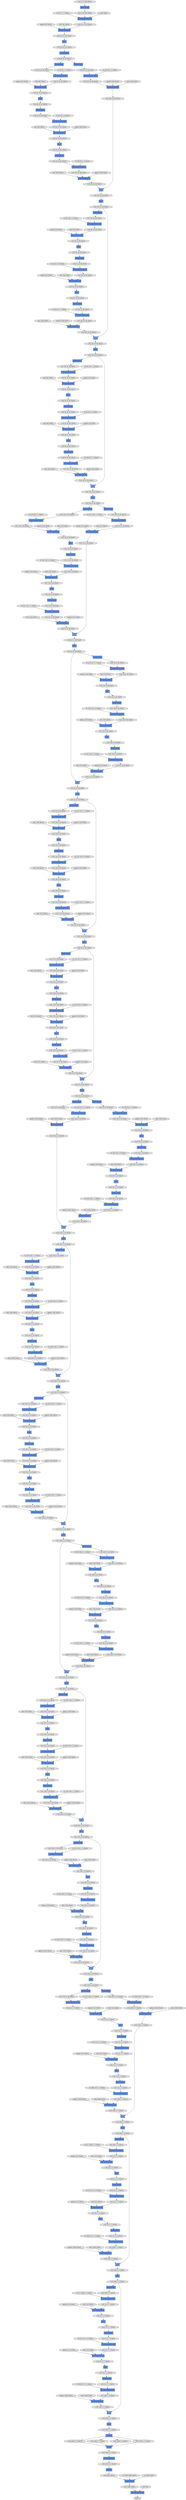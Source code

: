 digraph graphname{rankdir=TB;47225055379600 [label="beta: (256), float32",shape="octagon",fillcolor="#E0E0E0",style="filled"];47226689913040 [label="Convolution2DFunction",shape="record",fillcolor="#6495ED",style="filled"];47226689978576 [label="(128, 64, 16, 56), float32",shape="octagon",fillcolor="#E0E0E0",style="filled"];47226689913168 [label="(128, 256, 16, 56), float32",shape="octagon",fillcolor="#E0E0E0",style="filled"];47226697482640 [label="(128, 256, 4, 14), float32",shape="octagon",fillcolor="#E0E0E0",style="filled"];47226689913232 [label="(128, 256, 16, 56), float32",shape="octagon",fillcolor="#E0E0E0",style="filled"];47226689978768 [label="(128, 64, 16, 56), float32",shape="octagon",fillcolor="#E0E0E0",style="filled"];47226690634256 [label="HaloExchange",shape="record",fillcolor="#6495ED",style="filled"];47225055379984 [label="W: (256, 256, 3, 3), float32",shape="octagon",fillcolor="#E0E0E0",style="filled"];47226690634320 [label="(128, 256, 16, 56), float32",shape="octagon",fillcolor="#E0E0E0",style="filled"];47226697548496 [label="(128, 256, 4, 14), float32",shape="octagon",fillcolor="#E0E0E0",style="filled"];47226689979088 [label="BatchNormalization",shape="record",fillcolor="#6495ED",style="filled"];47226697483024 [label="HaloExchange",shape="record",fillcolor="#6495ED",style="filled"];47226689913616 [label="HaloExchange",shape="record",fillcolor="#6495ED",style="filled"];47226689979152 [label="BatchNormalization",shape="record",fillcolor="#6495ED",style="filled"];47226697548624 [label="BatchNormalization",shape="record",fillcolor="#6495ED",style="filled"];47226689979280 [label="HaloExchange",shape="record",fillcolor="#6495ED",style="filled"];47225055380432 [label="gamma: (256), float32",shape="octagon",fillcolor="#E0E0E0",style="filled"];47226697548752 [label="(128, 256, 4, 14), float32",shape="octagon",fillcolor="#E0E0E0",style="filled"];47226697483280 [label="BatchNormalization",shape="record",fillcolor="#6495ED",style="filled"];47226697483344 [label="(128, 256, 4, 14), float32",shape="octagon",fillcolor="#E0E0E0",style="filled"];47226690634832 [label="(128, 128, 8, 28), float32",shape="octagon",fillcolor="#E0E0E0",style="filled"];47226689979472 [label="(128, 64, 16, 56), float32",shape="octagon",fillcolor="#E0E0E0",style="filled"];47226689914000 [label="(128, 64, 16, 56), float32",shape="octagon",fillcolor="#E0E0E0",style="filled"];47226689979536 [label="Convolution2DFunction",shape="record",fillcolor="#6495ED",style="filled"];47226697549008 [label="(128, 256, 4, 14), float32",shape="octagon",fillcolor="#E0E0E0",style="filled"];47226697483472 [label="Convolution2DFunction",shape="record",fillcolor="#6495ED",style="filled"];47225055380752 [label="beta: (256), float32",shape="octagon",fillcolor="#E0E0E0",style="filled"];47226689979664 [label="ReLU",shape="record",fillcolor="#6495ED",style="filled"];47226697483600 [label="(128, 256, 4, 14), float32",shape="octagon",fillcolor="#E0E0E0",style="filled"];47226689979728 [label="(128, 64, 16, 56), float32",shape="octagon",fillcolor="#E0E0E0",style="filled"];47226697549200 [label="ReLU",shape="record",fillcolor="#6495ED",style="filled"];47226697549264 [label="HaloExchange",shape="record",fillcolor="#6495ED",style="filled"];47226697483728 [label="HaloExchange",shape="record",fillcolor="#6495ED",style="filled"];47225055018896 [label="gamma: (1024), float32",shape="octagon",fillcolor="#E0E0E0",style="filled"];47226690635216 [label="_ + _",shape="record",fillcolor="#6495ED",style="filled"];47226689979920 [label="HaloExchange",shape="record",fillcolor="#6495ED",style="filled"];47226697549392 [label="(128, 1024, 4, 14), float32",shape="octagon",fillcolor="#E0E0E0",style="filled"];47226697483856 [label="(128, 256, 4, 14), float32",shape="octagon",fillcolor="#E0E0E0",style="filled"];47226689914448 [label="(128, 64, 16, 56), float32",shape="octagon",fillcolor="#E0E0E0",style="filled"];47226689979984 [label="(128, 64, 16, 56), float32",shape="octagon",fillcolor="#E0E0E0",style="filled"];47225055381136 [label="W: (1024, 256, 1, 1), float32",shape="octagon",fillcolor="#E0E0E0",style="filled"];47226689914512 [label="(128, 64, 16, 56), float32",shape="octagon",fillcolor="#E0E0E0",style="filled"];47226689980048 [label="(128, 64, 16, 56), float32",shape="octagon",fillcolor="#E0E0E0",style="filled"];47225064162960 [label="ReLU",shape="record",fillcolor="#6495ED",style="filled"];47226697549520 [label="(128, 1024, 4, 14), float32",shape="octagon",fillcolor="#E0E0E0",style="filled"];47226690635472 [label="BatchNormalization",shape="record",fillcolor="#6495ED",style="filled"];47226697549584 [label="BatchNormalization",shape="record",fillcolor="#6495ED",style="filled"];47226690635536 [label="(128, 128, 8, 28), float32",shape="octagon",fillcolor="#E0E0E0",style="filled"];47226689914704 [label="BatchNormalization",shape="record",fillcolor="#6495ED",style="filled"];47226689980240 [label="(128, 64, 16, 56), float32",shape="octagon",fillcolor="#E0E0E0",style="filled"];47226690635664 [label="Convolution2DFunction",shape="record",fillcolor="#6495ED",style="filled"];47226689980304 [label="Convolution2DFunction",shape="record",fillcolor="#6495ED",style="filled"];47226697549776 [label="HaloExchange",shape="record",fillcolor="#6495ED",style="filled"];47226697484240 [label="(128, 256, 4, 14), float32",shape="octagon",fillcolor="#E0E0E0",style="filled"];47226690635792 [label="(128, 128, 8, 28), float32",shape="octagon",fillcolor="#E0E0E0",style="filled"];47226689914896 [label="Convolution2DFunction",shape="record",fillcolor="#6495ED",style="filled"];47225055381584 [label="gamma: (1024), float32",shape="octagon",fillcolor="#E0E0E0",style="filled"];47226689980496 [label="(128, 64, 16, 56), float32",shape="octagon",fillcolor="#E0E0E0",style="filled"];47226690635920 [label="HaloExchange",shape="record",fillcolor="#6495ED",style="filled"];47226689915024 [label="(128, 64, 16, 56), float32",shape="octagon",fillcolor="#E0E0E0",style="filled"];47226697550032 [label="Convolution2DFunction",shape="record",fillcolor="#6495ED",style="filled"];47226689980624 [label="HaloExchange",shape="record",fillcolor="#6495ED",style="filled"];47226689915088 [label="ReLU",shape="record",fillcolor="#6495ED",style="filled"];47226697550096 [label="(128, 1024, 4, 14), float32",shape="octagon",fillcolor="#E0E0E0",style="filled"];47226690636048 [label="(128, 128, 8, 28), float32",shape="octagon",fillcolor="#E0E0E0",style="filled"];47226689915152 [label="BatchNormalization",shape="record",fillcolor="#6495ED",style="filled"];47226689980688 [label="Convolution2DFunction",shape="record",fillcolor="#6495ED",style="filled"];47226697484624 [label="Convolution2DFunction",shape="record",fillcolor="#6495ED",style="filled"];47225055381904 [label="beta: (1024), float32",shape="octagon",fillcolor="#E0E0E0",style="filled"];47226689980816 [label="HaloExchange",shape="record",fillcolor="#6495ED",style="filled"];47226697484880 [label="BatchNormalization",shape="record",fillcolor="#6495ED",style="filled"];47226690636368 [label="ReLU",shape="record",fillcolor="#6495ED",style="filled"];47226690374224 [label="ReLU",shape="record",fillcolor="#6495ED",style="filled"];47226689981008 [label="(128, 64, 16, 56), float32",shape="octagon",fillcolor="#E0E0E0",style="filled"];47226697484944 [label="(128, 256, 4, 14), float32",shape="octagon",fillcolor="#E0E0E0",style="filled"];47226690636432 [label="(128, 128, 8, 28), float32",shape="octagon",fillcolor="#E0E0E0",style="filled"];47226689915536 [label="(128, 256, 16, 56), float32",shape="octagon",fillcolor="#E0E0E0",style="filled"];47226697550608 [label="HaloExchange",shape="record",fillcolor="#6495ED",style="filled"];47226697485072 [label="ReLU",shape="record",fillcolor="#6495ED",style="filled"];47226697550672 [label="(128, 1024, 4, 14), float32",shape="octagon",fillcolor="#E0E0E0",style="filled"];47226697485200 [label="(128, 256, 4, 14), float32",shape="octagon",fillcolor="#E0E0E0",style="filled"];47226689915856 [label="(128, 256, 16, 56), float32",shape="octagon",fillcolor="#E0E0E0",style="filled"];47225055382544 [label="W: (512, 1024, 1, 1), float32",shape="octagon",fillcolor="#E0E0E0",style="filled"];47226697550864 [label="(128, 1024, 4, 14), float32",shape="octagon",fillcolor="#E0E0E0",style="filled"];47226697485328 [label="_ + _",shape="record",fillcolor="#6495ED",style="filled"];47226690636816 [label="Convolution2DFunction",shape="record",fillcolor="#6495ED",style="filled"];47226697485456 [label="(128, 256, 4, 14), float32",shape="octagon",fillcolor="#E0E0E0",style="filled"];47226689916048 [label="HaloExchange",shape="record",fillcolor="#6495ED",style="filled"];47226690637072 [label="BatchNormalization",shape="record",fillcolor="#6495ED",style="filled"];47226689916176 [label="(128, 256, 16, 56), float32",shape="octagon",fillcolor="#E0E0E0",style="filled"];47226697551184 [label="ReLU",shape="record",fillcolor="#6495ED",style="filled"];47226697485648 [label="BatchNormalization",shape="record",fillcolor="#6495ED",style="filled"];47226690637136 [label="(128, 128, 8, 28), float32",shape="octagon",fillcolor="#E0E0E0",style="filled"];47226689916240 [label="ReLU",shape="record",fillcolor="#6495ED",style="filled"];47226697551248 [label="(128, 256, 4, 14), float32",shape="octagon",fillcolor="#E0E0E0",style="filled"];47226689916304 [label="Convolution2DFunction",shape="record",fillcolor="#6495ED",style="filled"];47225055382992 [label="gamma: (512), float32",shape="octagon",fillcolor="#E0E0E0",style="filled"];47226690637264 [label="Convolution2DFunction",shape="record",fillcolor="#6495ED",style="filled"];47226697485840 [label="(128, 1024, 4, 14), float32",shape="octagon",fillcolor="#E0E0E0",style="filled"];47226690637392 [label="(128, 128, 8, 28), float32",shape="octagon",fillcolor="#E0E0E0",style="filled"];47226697485968 [label="(128, 1024, 4, 14), float32",shape="octagon",fillcolor="#E0E0E0",style="filled"];47226697486032 [label="ReLU",shape="record",fillcolor="#6495ED",style="filled"];47226690637520 [label="HaloExchange",shape="record",fillcolor="#6495ED",style="filled"];47225055383312 [label="beta: (512), float32",shape="octagon",fillcolor="#E0E0E0",style="filled"];47226697551632 [label="Convolution2DFunction",shape="record",fillcolor="#6495ED",style="filled"];47226690637648 [label="(128, 128, 8, 28), float32",shape="octagon",fillcolor="#E0E0E0",style="filled"];47226697486224 [label="Convolution2DFunction",shape="record",fillcolor="#6495ED",style="filled"];47226689916880 [label="(128, 64, 16, 56), float32",shape="octagon",fillcolor="#E0E0E0",style="filled"];47226689949840 [label="(128, 64, 16, 56), float32",shape="octagon",fillcolor="#E0E0E0",style="filled"];47226690670800 [label="(128, 128, 8, 28), float32",shape="octagon",fillcolor="#E0E0E0",style="filled"];47225054925008 [label="beta: (256), float32",shape="octagon",fillcolor="#E0E0E0",style="filled"];47226689949904 [label="BatchNormalization",shape="record",fillcolor="#6495ED",style="filled"];47226697715984 [label="(128, 1000), float32",shape="octagon",fillcolor="#E0E0E0",style="filled"];47226690670928 [label="BatchNormalization",shape="record",fillcolor="#6495ED",style="filled"];47226689950032 [label="BatchNormalization",shape="record",fillcolor="#6495ED",style="filled"];47226697683344 [label="(128, 2048, 2, 7), float32",shape="octagon",fillcolor="#E0E0E0",style="filled"];47226689950096 [label="BatchNormalization",shape="record",fillcolor="#6495ED",style="filled"];47226697716176 [label="float32",shape="octagon",fillcolor="#E0E0E0",style="filled"];47226697683408 [label="(128, 2048, 2, 7), float32",shape="octagon",fillcolor="#E0E0E0",style="filled"];47225055056336 [label="W: (256, 1024, 1, 1), float32",shape="octagon",fillcolor="#E0E0E0",style="filled"];47226690671056 [label="(128, 128, 8, 28), float32",shape="octagon",fillcolor="#E0E0E0",style="filled"];47226689950288 [label="Convolution2DFunction",shape="record",fillcolor="#6495ED",style="filled"];47225054925584 [label="W: (64, 256, 1, 1), float32",shape="octagon",fillcolor="#E0E0E0",style="filled"];47226690671440 [label="(128, 128, 8, 28), float32",shape="octagon",fillcolor="#E0E0E0",style="filled"];47225055056784 [label="gamma: (256), float32",shape="octagon",fillcolor="#E0E0E0",style="filled"];47226689950672 [label="(128, 64, 16, 56), float32",shape="octagon",fillcolor="#E0E0E0",style="filled"];47226697683984 [label="(128, 2048, 2, 7), float32",shape="octagon",fillcolor="#E0E0E0",style="filled"];47226697684112 [label="(128, 2048, 2, 7), float32",shape="octagon",fillcolor="#E0E0E0",style="filled"];47226689950864 [label="(128, 256, 16, 56), float32",shape="octagon",fillcolor="#E0E0E0",style="filled"];47225055057104 [label="beta: (256), float32",shape="octagon",fillcolor="#E0E0E0",style="filled"];47225054926032 [label="gamma: (64), float32",shape="octagon",fillcolor="#E0E0E0",style="filled"];47226689950992 [label="ReLU",shape="record",fillcolor="#6495ED",style="filled"];47226639816016 [label="MaxPoolingND",shape="record",fillcolor="#6495ED",style="filled"];47226690672080 [label="Convolution2DFunction",shape="record",fillcolor="#6495ED",style="filled"];47226689951184 [label="_ + _",shape="record",fillcolor="#6495ED",style="filled"];47226690672144 [label="(128, 128, 8, 28), float32",shape="octagon",fillcolor="#E0E0E0",style="filled"];47225054926352 [label="beta: (64), float32",shape="octagon",fillcolor="#E0E0E0",style="filled"];47226689951248 [label="(128, 64, 16, 56), float32",shape="octagon",fillcolor="#E0E0E0",style="filled"];47225055057488 [label="W: (256, 256, 3, 3), float32",shape="octagon",fillcolor="#E0E0E0",style="filled"];47226689951312 [label="(128, 256, 16, 56), float32",shape="octagon",fillcolor="#E0E0E0",style="filled"];47226690672272 [label="ReLU",shape="record",fillcolor="#6495ED",style="filled"];47226689951376 [label="Convolution2DFunction",shape="record",fillcolor="#6495ED",style="filled"];47226689951440 [label="HaloExchange",shape="record",fillcolor="#6495ED",style="filled"];47226690672400 [label="(128, 128, 8, 28), float32",shape="octagon",fillcolor="#E0E0E0",style="filled"];47226689951568 [label="Reshape",shape="record",fillcolor="#6495ED",style="filled"];47226697684816 [label="(128, 2048, 2, 7), float32",shape="octagon",fillcolor="#E0E0E0",style="filled"];47226690672528 [label="_ + _",shape="record",fillcolor="#6495ED",style="filled"];47225054926736 [label="W: (64, 64, 3, 3), float32",shape="octagon",fillcolor="#E0E0E0",style="filled"];47225055057936 [label="gamma: (256), float32",shape="octagon",fillcolor="#E0E0E0",style="filled"];47226690672656 [label="(128, 128, 8, 28), float32",shape="octagon",fillcolor="#E0E0E0",style="filled"];47226689951760 [label="HaloExchange",shape="record",fillcolor="#6495ED",style="filled"];47226689951824 [label="(128, 256, 16, 56), float32",shape="octagon",fillcolor="#E0E0E0",style="filled"];47226697685136 [label="(128, 2048, 2, 7), float32",shape="octagon",fillcolor="#E0E0E0",style="filled"];47226689951888 [label="(128, 64, 16, 56), float32",shape="octagon",fillcolor="#E0E0E0",style="filled"];47226689951952 [label="SoftmaxCrossEntropy",shape="record",fillcolor="#6495ED",style="filled"];47226697685200 [label="(128), int32",shape="octagon",fillcolor="#E0E0E0",style="filled"];47226690672848 [label="ReLU",shape="record",fillcolor="#6495ED",style="filled"];47226690672912 [label="HaloExchange",shape="record",fillcolor="#6495ED",style="filled"];47225055058256 [label="beta: (256), float32",shape="octagon",fillcolor="#E0E0E0",style="filled"];47225054927184 [label="gamma: (64), float32",shape="octagon",fillcolor="#E0E0E0",style="filled"];47226697685392 [label="(128, 2048, 8, 7), float32",shape="octagon",fillcolor="#E0E0E0",style="filled"];47226690673040 [label="(128, 512, 8, 28), float32",shape="octagon",fillcolor="#E0E0E0",style="filled"];47226689952208 [label="(128, 64, 16, 56), float32",shape="octagon",fillcolor="#E0E0E0",style="filled"];47226690673168 [label="(128, 512, 8, 28), float32",shape="octagon",fillcolor="#E0E0E0",style="filled"];47226690673232 [label="BatchNormalization",shape="record",fillcolor="#6495ED",style="filled"];47226689952336 [label="(128, 256, 16, 56), float32",shape="octagon",fillcolor="#E0E0E0",style="filled"];47225054927504 [label="beta: (64), float32",shape="octagon",fillcolor="#E0E0E0",style="filled"];47226689952400 [label="(128, 256, 16, 56), float32",shape="octagon",fillcolor="#E0E0E0",style="filled"];47225055058640 [label="W: (1024, 256, 1, 1), float32",shape="octagon",fillcolor="#E0E0E0",style="filled"];47226689952464 [label="(128, 64, 16, 56), float32",shape="octagon",fillcolor="#E0E0E0",style="filled"];47226697685776 [label="LinearFunction",shape="record",fillcolor="#6495ED",style="filled"];47226690673424 [label="ReLU",shape="record",fillcolor="#6495ED",style="filled"];47226689952592 [label="ReLU",shape="record",fillcolor="#6495ED",style="filled"];47226697685904 [label="(128, 2048, 2, 1), float32",shape="octagon",fillcolor="#E0E0E0",style="filled"];47226690673680 [label="Convolution2DFunction",shape="record",fillcolor="#6495ED",style="filled"];47225054927888 [label="W: (256, 64, 1, 1), float32",shape="octagon",fillcolor="#E0E0E0",style="filled"];47226689952784 [label="HaloExchange",shape="record",fillcolor="#6495ED",style="filled"];47226690673744 [label="(128, 512, 8, 28), float32",shape="octagon",fillcolor="#E0E0E0",style="filled"];47226641554512 [label="(128, 64, 32, 113), float32",shape="octagon",fillcolor="#E0E0E0",style="filled"];47225055059088 [label="gamma: (1024), float32",shape="octagon",fillcolor="#E0E0E0",style="filled"];47226641554640 [label="ReLU",shape="record",fillcolor="#6495ED",style="filled"];47224800419152 [label="gamma: (64), float32",shape="octagon",fillcolor="#E0E0E0",style="filled"];47226689953168 [label="Convolution2DFunction",shape="record",fillcolor="#6495ED",style="filled"];47225055059408 [label="beta: (1024), float32",shape="octagon",fillcolor="#E0E0E0",style="filled"];47225054928336 [label="gamma: (256), float32",shape="octagon",fillcolor="#E0E0E0",style="filled"];47226689953296 [label="(128, 64, 16, 56), float32",shape="octagon",fillcolor="#E0E0E0",style="filled"];47226641554960 [label="(128, 64, 32, 113), float32",shape="octagon",fillcolor="#E0E0E0",style="filled"];47226690674256 [label="HaloExchange",shape="record",fillcolor="#6495ED",style="filled"];47226689953360 [label="ReLU",shape="record",fillcolor="#6495ED",style="filled"];47226690674320 [label="(128, 512, 8, 28), float32",shape="octagon",fillcolor="#E0E0E0",style="filled"];47224800419472 [label="beta: (64), float32",shape="octagon",fillcolor="#E0E0E0",style="filled"];47226697686736 [label="(128, 4096), float32",shape="octagon",fillcolor="#E0E0E0",style="filled"];47226641555152 [label="BatchNormalization",shape="record",fillcolor="#6495ED",style="filled"];47226689953488 [label="(128, 256, 16, 56), float32",shape="octagon",fillcolor="#E0E0E0",style="filled"];47225054928656 [label="beta: (256), float32",shape="octagon",fillcolor="#E0E0E0",style="filled"];47226689953552 [label="(128, 256, 16, 56), float32",shape="octagon",fillcolor="#E0E0E0",style="filled"];47226641555216 [label="Convolution2DFunction",shape="record",fillcolor="#6495ED",style="filled"];47226690674512 [label="(128, 512, 8, 28), float32",shape="octagon",fillcolor="#E0E0E0",style="filled"];47226641555344 [label="HaloExchange",shape="record",fillcolor="#6495ED",style="filled"];47226690674640 [label="Convolution2DFunction",shape="record",fillcolor="#6495ED",style="filled"];47226689953744 [label="BatchNormalization",shape="record",fillcolor="#6495ED",style="filled"];47226641555408 [label="HaloExchange",shape="record",fillcolor="#6495ED",style="filled"];47226697621584 [label="BatchNormalization",shape="record",fillcolor="#6495ED",style="filled"];47226697424976 [label="BatchNormalization",shape="record",fillcolor="#6495ED",style="filled"];47226697425040 [label="(128, 512, 8, 28), float32",shape="octagon",fillcolor="#E0E0E0",style="filled"];47226697621712 [label="(128, 512, 2, 7), float32",shape="octagon",fillcolor="#E0E0E0",style="filled"];47226697523408 [label="(128, 256, 4, 14), float32",shape="octagon",fillcolor="#E0E0E0",style="filled"];47226690412880 [label="BatchNormalization",shape="record",fillcolor="#6495ED",style="filled"];47226697523664 [label="HaloExchange",shape="record",fillcolor="#6495ED",style="filled"];47226697622096 [label="(128, 2048, 2, 7), float32",shape="octagon",fillcolor="#E0E0E0",style="filled"];47226697523792 [label="(128, 1024, 4, 14), float32",shape="octagon",fillcolor="#E0E0E0",style="filled"];47226697425552 [label="Convolution2DFunction",shape="record",fillcolor="#6495ED",style="filled"];47226697622224 [label="(128, 1024, 4, 14), float32",shape="octagon",fillcolor="#E0E0E0",style="filled"];47226697523920 [label="(128, 1024, 4, 14), float32",shape="octagon",fillcolor="#E0E0E0",style="filled"];47226697425616 [label="(128, 512, 8, 28), float32",shape="octagon",fillcolor="#E0E0E0",style="filled"];47226697622288 [label="HaloExchange",shape="record",fillcolor="#6495ED",style="filled"];47226697523984 [label="Convolution2DFunction",shape="record",fillcolor="#6495ED",style="filled"];47226697425808 [label="(128, 512, 8, 28), float32",shape="octagon",fillcolor="#E0E0E0",style="filled"];47226697622480 [label="BatchNormalization",shape="record",fillcolor="#6495ED",style="filled"];47226697524176 [label="BatchNormalization",shape="record",fillcolor="#6495ED",style="filled"];47226697622736 [label="HaloExchange",shape="record",fillcolor="#6495ED",style="filled"];47226697524432 [label="Convolution2DFunction",shape="record",fillcolor="#6495ED",style="filled"];47226697622800 [label="(128, 2048, 2, 7), float32",shape="octagon",fillcolor="#E0E0E0",style="filled"];47226697524496 [label="(128, 1024, 4, 14), float32",shape="octagon",fillcolor="#E0E0E0",style="filled"];47226697426192 [label="(128, 128, 8, 28), float32",shape="octagon",fillcolor="#E0E0E0",style="filled"];47224795768144 [label="ReLU",shape="record",fillcolor="#6495ED",style="filled"];47226697623184 [label="(128, 2048, 2, 7), float32",shape="octagon",fillcolor="#E0E0E0",style="filled"];47226697426576 [label="ReLU",shape="record",fillcolor="#6495ED",style="filled"];47226697623248 [label="ReLU",shape="record",fillcolor="#6495ED",style="filled"];47226697623312 [label="(128, 2048, 2, 7), float32",shape="octagon",fillcolor="#E0E0E0",style="filled"];47226697525008 [label="HaloExchange",shape="record",fillcolor="#6495ED",style="filled"];47226697525072 [label="(128, 1024, 4, 14), float32",shape="octagon",fillcolor="#E0E0E0",style="filled"];47226697623440 [label="(128, 2048, 2, 7), float32",shape="octagon",fillcolor="#E0E0E0",style="filled"];47226697426832 [label="Convolution2DFunction",shape="record",fillcolor="#6495ED",style="filled"];47226697623504 [label="ReLU",shape="record",fillcolor="#6495ED",style="filled"];47226697426896 [label="(128, 128, 8, 28), float32",shape="octagon",fillcolor="#E0E0E0",style="filled"];47226697525264 [label="(128, 1024, 4, 14), float32",shape="octagon",fillcolor="#E0E0E0",style="filled"];47226697427024 [label="ReLU",shape="record",fillcolor="#6495ED",style="filled"];47226697623696 [label="Convolution2DFunction",shape="record",fillcolor="#6495ED",style="filled"];47226697427152 [label="(128, 128, 8, 28), float32",shape="octagon",fillcolor="#E0E0E0",style="filled"];47226697525584 [label="ReLU",shape="record",fillcolor="#6495ED",style="filled"];47226697427280 [label="HaloExchange",shape="record",fillcolor="#6495ED",style="filled"];47226697623952 [label="HaloExchange",shape="record",fillcolor="#6495ED",style="filled"];47226697525648 [label="(128, 256, 4, 14), float32",shape="octagon",fillcolor="#E0E0E0",style="filled"];47226697624016 [label="(128, 2048, 2, 7), float32",shape="octagon",fillcolor="#E0E0E0",style="filled"];47226697427408 [label="(128, 128, 8, 28), float32",shape="octagon",fillcolor="#E0E0E0",style="filled"];47226690415056 [label="(128, 64, 32, 113), float32",shape="octagon",fillcolor="#E0E0E0",style="filled"];47226690415120 [label="_ + _",shape="record",fillcolor="#6495ED",style="filled"];47226697526032 [label="Convolution2DFunction",shape="record",fillcolor="#6495ED",style="filled"];47226697427728 [label="ReLU",shape="record",fillcolor="#6495ED",style="filled"];47226697427792 [label="(128, 128, 8, 28), float32",shape="octagon",fillcolor="#E0E0E0",style="filled"];47226697624528 [label="HaloExchange",shape="record",fillcolor="#6495ED",style="filled"];47226697624592 [label="(128, 2048, 2, 7), float32",shape="octagon",fillcolor="#E0E0E0",style="filled"];47226697526288 [label="BatchNormalization",shape="record",fillcolor="#6495ED",style="filled"];47226697526352 [label="(128, 256, 4, 14), float32",shape="octagon",fillcolor="#E0E0E0",style="filled"];47226697526480 [label="_ + _",shape="record",fillcolor="#6495ED",style="filled"];47226697428176 [label="Convolution2DFunction",shape="record",fillcolor="#6495ED",style="filled"];47226697526608 [label="(128, 256, 4, 14), float32",shape="octagon",fillcolor="#E0E0E0",style="filled"];47226697625040 [label="ReLU",shape="record",fillcolor="#6495ED",style="filled"];47226697526736 [label="HaloExchange",shape="record",fillcolor="#6495ED",style="filled"];47226697428432 [label="BatchNormalization",shape="record",fillcolor="#6495ED",style="filled"];47226697625104 [label="(128, 512, 2, 7), float32",shape="octagon",fillcolor="#E0E0E0",style="filled"];47226697428496 [label="(128, 128, 8, 28), float32",shape="octagon",fillcolor="#E0E0E0",style="filled"];47226697526864 [label="(128, 256, 4, 14), float32",shape="octagon",fillcolor="#E0E0E0",style="filled"];47226697428624 [label="HaloExchange",shape="record",fillcolor="#6495ED",style="filled"];47226697428752 [label="(128, 128, 8, 28), float32",shape="octagon",fillcolor="#E0E0E0",style="filled"];47226690416464 [label="HaloExchange",shape="record",fillcolor="#6495ED",style="filled"];47226697625488 [label="Convolution2DFunction",shape="record",fillcolor="#6495ED",style="filled"];47226697527184 [label="ReLU",shape="record",fillcolor="#6495ED",style="filled"];47226697428880 [label="_ + _",shape="record",fillcolor="#6495ED",style="filled"];47226690416528 [label="HaloExchange",shape="record",fillcolor="#6495ED",style="filled"];47226697527248 [label="(128, 256, 4, 14), float32",shape="octagon",fillcolor="#E0E0E0",style="filled"];47225055359120 [label="gamma: (256), float32",shape="octagon",fillcolor="#E0E0E0",style="filled"];47226697658576 [label="(128, 2048, 2, 7), float32",shape="octagon",fillcolor="#E0E0E0",style="filled"];47225054965968 [label="beta: (512), float32",shape="octagon",fillcolor="#E0E0E0",style="filled"];47225054867664 [label="gamma: (256), float32",shape="octagon",fillcolor="#E0E0E0",style="filled"];47225055424784 [label="gamma: (512), float32",shape="octagon",fillcolor="#E0E0E0",style="filled"];47225054933392 [label="W: (128, 256, 1, 1), float32",shape="octagon",fillcolor="#E0E0E0",style="filled"];47225055359440 [label="beta: (256), float32",shape="octagon",fillcolor="#E0E0E0",style="filled"];47226697462288 [label="(128, 256, 4, 14), float32",shape="octagon",fillcolor="#E0E0E0",style="filled"];47225054867984 [label="beta: (256), float32",shape="octagon",fillcolor="#E0E0E0",style="filled"];47226697658960 [label="(128, 512, 2, 7), float32",shape="octagon",fillcolor="#E0E0E0",style="filled"];47225055425104 [label="beta: (512), float32",shape="octagon",fillcolor="#E0E0E0",style="filled"];47226697462416 [label="BatchNormalization",shape="record",fillcolor="#6495ED",style="filled"];47226697462544 [label="(128, 256, 4, 14), float32",shape="octagon",fillcolor="#E0E0E0",style="filled"];47225054966544 [label="W: (128, 512, 1, 1), float32",shape="octagon",fillcolor="#E0E0E0",style="filled"];47225055359824 [label="W: (256, 256, 3, 3), float32",shape="octagon",fillcolor="#E0E0E0",style="filled"];47225054933840 [label="gamma: (128), float32",shape="octagon",fillcolor="#E0E0E0",style="filled"];47226697462672 [label="Convolution2DFunction",shape="record",fillcolor="#6495ED",style="filled"];47225055425488 [label="W: (512, 512, 3, 3), float32",shape="octagon",fillcolor="#E0E0E0",style="filled"];47226697462800 [label="(128, 256, 4, 14), float32",shape="octagon",fillcolor="#E0E0E0",style="filled"];47225054934160 [label="beta: (128), float32",shape="octagon",fillcolor="#E0E0E0",style="filled"];47226697659600 [label="BatchNormalization",shape="record",fillcolor="#6495ED",style="filled"];47225054966992 [label="gamma: (128), float32",shape="octagon",fillcolor="#E0E0E0",style="filled"];47226697659664 [label="(128, 512, 2, 7), float32",shape="octagon",fillcolor="#E0E0E0",style="filled"];47225055360272 [label="gamma: (256), float32",shape="octagon",fillcolor="#E0E0E0",style="filled"];47226697463120 [label="BatchNormalization",shape="record",fillcolor="#6495ED",style="filled"];47226697659792 [label="Convolution2DFunction",shape="record",fillcolor="#6495ED",style="filled"];47225055425936 [label="gamma: (512), float32",shape="octagon",fillcolor="#E0E0E0",style="filled"];47226697463184 [label="(128, 1024, 4, 14), float32",shape="octagon",fillcolor="#E0E0E0",style="filled"];47225054868880 [label="W: (64, 256, 1, 1), float32",shape="octagon",fillcolor="#E0E0E0",style="filled"];47226697659920 [label="(128, 512, 2, 7), float32",shape="octagon",fillcolor="#E0E0E0",style="filled"];47226697463312 [label="(128, 512, 8, 28), float32",shape="octagon",fillcolor="#E0E0E0",style="filled"];47225054967312 [label="beta: (128), float32",shape="octagon",fillcolor="#E0E0E0",style="filled"];47225054934544 [label="W: (128, 128, 3, 3), float32",shape="octagon",fillcolor="#E0E0E0",style="filled"];47225055360592 [label="beta: (256), float32",shape="octagon",fillcolor="#E0E0E0",style="filled"];47226697463376 [label="HaloExchange",shape="record",fillcolor="#6495ED",style="filled"];47226697660048 [label="HaloExchange",shape="record",fillcolor="#6495ED",style="filled"];47225055426256 [label="beta: (512), float32",shape="octagon",fillcolor="#E0E0E0",style="filled"];47225054869200 [label="gamma: (64), float32",shape="octagon",fillcolor="#E0E0E0",style="filled"];47226697660176 [label="(128, 512, 2, 7), float32",shape="octagon",fillcolor="#E0E0E0",style="filled"];47226697463568 [label="BatchNormalization",shape="record",fillcolor="#6495ED",style="filled"];47225054967696 [label="W: (128, 128, 3, 3), float32",shape="octagon",fillcolor="#E0E0E0",style="filled"];47225055360976 [label="W: (1024, 256, 1, 1), float32",shape="octagon",fillcolor="#E0E0E0",style="filled"];47225054934992 [label="gamma: (128), float32",shape="octagon",fillcolor="#E0E0E0",style="filled"];47226697463824 [label="ReLU",shape="record",fillcolor="#6495ED",style="filled"];47225054869520 [label="beta: (64), float32",shape="octagon",fillcolor="#E0E0E0",style="filled"];47225055426640 [label="W: (2048, 512, 1, 1), float32",shape="octagon",fillcolor="#E0E0E0",style="filled"];47226697463888 [label="(128, 1024, 4, 14), float32",shape="octagon",fillcolor="#E0E0E0",style="filled"];47226697660560 [label="(128, 512, 2, 7), float32",shape="octagon",fillcolor="#E0E0E0",style="filled"];47225054935312 [label="beta: (128), float32",shape="octagon",fillcolor="#E0E0E0",style="filled"];47225054968144 [label="gamma: (128), float32",shape="octagon",fillcolor="#E0E0E0",style="filled"];47225055361424 [label="gamma: (1024), float32",shape="octagon",fillcolor="#E0E0E0",style="filled"];47225054869904 [label="W: (64, 64, 3, 3), float32",shape="octagon",fillcolor="#E0E0E0",style="filled"];47226697464272 [label="(128, 1024, 4, 14), float32",shape="octagon",fillcolor="#E0E0E0",style="filled"];47226697660944 [label="Convolution2DFunction",shape="record",fillcolor="#6495ED",style="filled"];47225055427088 [label="gamma: (2048), float32",shape="octagon",fillcolor="#E0E0E0",style="filled"];47226697464336 [label="ReLU",shape="record",fillcolor="#6495ED",style="filled"];47226697464400 [label="(128, 1024, 4, 14), float32",shape="octagon",fillcolor="#E0E0E0",style="filled"];47225054968464 [label="beta: (128), float32",shape="octagon",fillcolor="#E0E0E0",style="filled"];47225054935696 [label="W: (512, 128, 1, 1), float32",shape="octagon",fillcolor="#E0E0E0",style="filled"];47225055361744 [label="beta: (1024), float32",shape="octagon",fillcolor="#E0E0E0",style="filled"];47226697464528 [label="(128, 1024, 4, 14), float32",shape="octagon",fillcolor="#E0E0E0",style="filled"];47225054870224 [label="gamma: (64), float32",shape="octagon",fillcolor="#E0E0E0",style="filled"];47226697661200 [label="BatchNormalization",shape="record",fillcolor="#6495ED",style="filled"];47226697464592 [label="ReLU",shape="record",fillcolor="#6495ED",style="filled"];47226697661264 [label="(128, 512, 2, 7), float32",shape="octagon",fillcolor="#E0E0E0",style="filled"];47225055427408 [label="beta: (2048), float32",shape="octagon",fillcolor="#E0E0E0",style="filled"];47226697661392 [label="ReLU",shape="record",fillcolor="#6495ED",style="filled"];47226697464784 [label="Convolution2DFunction",shape="record",fillcolor="#6495ED",style="filled"];47225054968848 [label="W: (512, 128, 1, 1), float32",shape="octagon",fillcolor="#E0E0E0",style="filled"];47225054870544 [label="beta: (64), float32",shape="octagon",fillcolor="#E0E0E0",style="filled"];47226697661520 [label="(128, 512, 2, 7), float32",shape="octagon",fillcolor="#E0E0E0",style="filled"];47225054936144 [label="gamma: (512), float32",shape="octagon",fillcolor="#E0E0E0",style="filled"];47226697661648 [label="_ + _",shape="record",fillcolor="#6495ED",style="filled"];47226697465040 [label="HaloExchange",shape="record",fillcolor="#6495ED",style="filled"];47226697465104 [label="(128, 1024, 4, 14), float32",shape="octagon",fillcolor="#E0E0E0",style="filled"];47226697661776 [label="(128, 512, 2, 7), float32",shape="octagon",fillcolor="#E0E0E0",style="filled"];47225055362384 [label="W: (256, 1024, 1, 1), float32",shape="octagon",fillcolor="#E0E0E0",style="filled"];47225055427984 [label="W: (512, 2048, 1, 1), float32",shape="octagon",fillcolor="#E0E0E0",style="filled"];47225054936464 [label="beta: (512), float32",shape="octagon",fillcolor="#E0E0E0",style="filled"];47225054870928 [label="W: (256, 64, 1, 1), float32",shape="octagon",fillcolor="#E0E0E0",style="filled"];47225054969296 [label="gamma: (512), float32",shape="octagon",fillcolor="#E0E0E0",style="filled"];47226697662160 [label="(128, 2048, 2, 7), float32",shape="octagon",fillcolor="#E0E0E0",style="filled"];47225055362832 [label="gamma: (256), float32",shape="octagon",fillcolor="#E0E0E0",style="filled"];47226697465616 [label="HaloExchange",shape="record",fillcolor="#6495ED",style="filled"];47225054969616 [label="beta: (512), float32",shape="octagon",fillcolor="#E0E0E0",style="filled"];47225054936848 [label="W: (512, 256, 1, 1), float32",shape="octagon",fillcolor="#E0E0E0",style="filled"];47226697662288 [label="(128, 2048, 2, 7), float32",shape="octagon",fillcolor="#E0E0E0",style="filled"];47225055428432 [label="gamma: (512), float32",shape="octagon",fillcolor="#E0E0E0",style="filled"];47226697465680 [label="(128, 1024, 4, 14), float32",shape="octagon",fillcolor="#E0E0E0",style="filled"];47225054871376 [label="gamma: (256), float32",shape="octagon",fillcolor="#E0E0E0",style="filled"];47226697564304 [label="(128, 256, 4, 14), float32",shape="octagon",fillcolor="#E0E0E0",style="filled"];47226697597200 [label="(128, 1024, 4, 14), float32",shape="octagon",fillcolor="#E0E0E0",style="filled"];47226697564432 [label="BatchNormalization",shape="record",fillcolor="#6495ED",style="filled"];47226697597264 [label="(128, 1024, 4, 14), float32",shape="octagon",fillcolor="#E0E0E0",style="filled"];47226697564560 [label="(128, 256, 4, 14), float32",shape="octagon",fillcolor="#E0E0E0",style="filled"];47226697564688 [label="BatchNormalization",shape="record",fillcolor="#6495ED",style="filled"];47226697564816 [label="(128, 256, 4, 14), float32",shape="octagon",fillcolor="#E0E0E0",style="filled"];47226697597840 [label="(128, 1024, 4, 14), float32",shape="octagon",fillcolor="#E0E0E0",style="filled"];47226697565200 [label="(128, 256, 4, 14), float32",shape="octagon",fillcolor="#E0E0E0",style="filled"];47226697598352 [label="(128, 512, 2, 7), float32",shape="octagon",fillcolor="#E0E0E0",style="filled"];47226697565840 [label="Convolution2DFunction",shape="record",fillcolor="#6495ED",style="filled"];47226697565904 [label="(128, 256, 4, 14), float32",shape="octagon",fillcolor="#E0E0E0",style="filled"];47226697598736 [label="Convolution2DFunction",shape="record",fillcolor="#6495ED",style="filled"];47226697566032 [label="ReLU",shape="record",fillcolor="#6495ED",style="filled"];47226697566160 [label="(128, 256, 4, 14), float32",shape="octagon",fillcolor="#E0E0E0",style="filled"];47226697598992 [label="BatchNormalization",shape="record",fillcolor="#6495ED",style="filled"];47226697599056 [label="(128, 512, 2, 7), float32",shape="octagon",fillcolor="#E0E0E0",style="filled"];47226697566288 [label="_ + _",shape="record",fillcolor="#6495ED",style="filled"];47226697599184 [label="Convolution2DFunction",shape="record",fillcolor="#6495ED",style="filled"];47226697566416 [label="(128, 256, 4, 14), float32",shape="octagon",fillcolor="#E0E0E0",style="filled"];47226697599312 [label="(128, 512, 2, 7), float32",shape="octagon",fillcolor="#E0E0E0",style="filled"];47226697566608 [label="ReLU",shape="record",fillcolor="#6495ED",style="filled"];47226697599440 [label="HaloExchange",shape="record",fillcolor="#6495ED",style="filled"];47226697566672 [label="HaloExchange",shape="record",fillcolor="#6495ED",style="filled"];47226697599568 [label="(128, 512, 2, 7), float32",shape="octagon",fillcolor="#E0E0E0",style="filled"];47226697566800 [label="(128, 1024, 4, 14), float32",shape="octagon",fillcolor="#E0E0E0",style="filled"];47226697566928 [label="(128, 1024, 4, 14), float32",shape="octagon",fillcolor="#E0E0E0",style="filled"];47226697566992 [label="BatchNormalization",shape="record",fillcolor="#6495ED",style="filled"];47226697599888 [label="_ + _",shape="record",fillcolor="#6495ED",style="filled"];47226697599952 [label="(128, 512, 2, 7), float32",shape="octagon",fillcolor="#E0E0E0",style="filled"];47226697567184 [label="ReLU",shape="record",fillcolor="#6495ED",style="filled"];47224795090000 [label="W: (64, 3, 7, 7), float32",shape="octagon",fillcolor="#E0E0E0",style="filled"];47226697567440 [label="Convolution2DFunction",shape="record",fillcolor="#6495ED",style="filled"];47226697567504 [label="(128, 1024, 4, 14), float32",shape="octagon",fillcolor="#E0E0E0",style="filled"];47226697600336 [label="Convolution2DFunction",shape="record",fillcolor="#6495ED",style="filled"];47226697600592 [label="BatchNormalization",shape="record",fillcolor="#6495ED",style="filled"];47226697600656 [label="(128, 512, 2, 7), float32",shape="octagon",fillcolor="#E0E0E0",style="filled"];47226697568016 [label="ReLU",shape="record",fillcolor="#6495ED",style="filled"];47226697600784 [label="HaloExchange",shape="record",fillcolor="#6495ED",style="filled"];47226697568080 [label="(128, 1024, 4, 14), float32",shape="octagon",fillcolor="#E0E0E0",style="filled"];47226697600912 [label="(128, 512, 2, 7), float32",shape="octagon",fillcolor="#E0E0E0",style="filled"];47226697568208 [label="(128, 1024, 4, 14), float32",shape="octagon",fillcolor="#E0E0E0",style="filled"];47226697502928 [label="BatchNormalization",shape="record",fillcolor="#6495ED",style="filled"];47226690654416 [label="BatchNormalization",shape="record",fillcolor="#6495ED",style="filled"];47226689999056 [label="BatchNormalization",shape="record",fillcolor="#6495ED",style="filled"];47226697502992 [label="(128, 1024, 4, 14), float32",shape="octagon",fillcolor="#E0E0E0",style="filled"];47225055039760 [label="beta: (1024), float32",shape="octagon",fillcolor="#E0E0E0",style="filled"];47226690687248 [label="(128, 128, 8, 28), float32",shape="octagon",fillcolor="#E0E0E0",style="filled"];47226690654480 [label="(128, 512, 8, 28), float32",shape="octagon",fillcolor="#E0E0E0",style="filled"];47226690654608 [label="(128, 256, 16, 56), float32",shape="octagon",fillcolor="#E0E0E0",style="filled"];47226690654672 [label="HaloExchange",shape="record",fillcolor="#6495ED",style="filled"];47226690654864 [label="BatchNormalization",shape="record",fillcolor="#6495ED",style="filled"];47226689999504 [label="(128, 64, 16, 56), float32",shape="octagon",fillcolor="#E0E0E0",style="filled"];47226697503504 [label="HaloExchange",shape="record",fillcolor="#6495ED",style="filled"];47226697503568 [label="(128, 1024, 4, 14), float32",shape="octagon",fillcolor="#E0E0E0",style="filled"];47225055040336 [label="W: (256, 1024, 1, 1), float32",shape="octagon",fillcolor="#E0E0E0",style="filled"];47226690687888 [label="HaloExchange",shape="record",fillcolor="#6495ED",style="filled"];47226690655120 [label="HaloExchange",shape="record",fillcolor="#6495ED",style="filled"];47226690687952 [label="(128, 128, 8, 28), float32",shape="octagon",fillcolor="#E0E0E0",style="filled"];47226690655184 [label="(128, 512, 8, 28), float32",shape="octagon",fillcolor="#E0E0E0",style="filled"];47226697503760 [label="(128, 1024, 4, 14), float32",shape="octagon",fillcolor="#E0E0E0",style="filled"];47226690688080 [label="BatchNormalization",shape="record",fillcolor="#6495ED",style="filled"];47226690688208 [label="(128, 128, 8, 28), float32",shape="octagon",fillcolor="#E0E0E0",style="filled"];47225055040784 [label="gamma: (256), float32",shape="octagon",fillcolor="#E0E0E0",style="filled"];47226690000144 [label="(128, 64, 16, 56), float32",shape="octagon",fillcolor="#E0E0E0",style="filled"];47226690688336 [label="HaloExchange",shape="record",fillcolor="#6495ED",style="filled"];47226690655568 [label="(128, 512, 8, 28), float32",shape="octagon",fillcolor="#E0E0E0",style="filled"];47226697504144 [label="(128, 256, 4, 14), float32",shape="octagon",fillcolor="#E0E0E0",style="filled"];47226690688464 [label="(128, 128, 8, 28), float32",shape="octagon",fillcolor="#E0E0E0",style="filled"];47226690655696 [label="(128, 512, 8, 28), float32",shape="octagon",fillcolor="#E0E0E0",style="filled"];47226690000336 [label="(128, 3, 63, 226), float32",shape="octagon",fillcolor="#E0E0E0",style="filled"];47225055041104 [label="beta: (256), float32",shape="octagon",fillcolor="#E0E0E0",style="filled"];47226690655824 [label="(128, 512, 8, 28), float32",shape="octagon",fillcolor="#E0E0E0",style="filled"];47226690655888 [label="BatchNormalization",shape="record",fillcolor="#6495ED",style="filled"];47226697504528 [label="ReLU",shape="record",fillcolor="#6495ED",style="filled"];47226690000656 [label="(128, 64, 16, 56), float32",shape="octagon",fillcolor="#E0E0E0",style="filled"];47226690688848 [label="(128, 128, 8, 28), float32",shape="octagon",fillcolor="#E0E0E0",style="filled"];47226690656080 [label="Convolution2DFunction",shape="record",fillcolor="#6495ED",style="filled"];47226690000720 [label="ReLU",shape="record",fillcolor="#6495ED",style="filled"];47225055041488 [label="W: (256, 256, 3, 3), float32",shape="octagon",fillcolor="#E0E0E0",style="filled"];47226690000848 [label="(128, 3, 57, 226), float32",shape="octagon",fillcolor="#E0E0E0",style="filled"];47226697504784 [label="Convolution2DFunction",shape="record",fillcolor="#6495ED",style="filled"];47226697504848 [label="(128, 256, 4, 14), float32",shape="octagon",fillcolor="#E0E0E0",style="filled"];47226690656336 [label="HaloExchange",shape="record",fillcolor="#6495ED",style="filled"];47226690656400 [label="(128, 512, 8, 28), float32",shape="octagon",fillcolor="#E0E0E0",style="filled"];47226697504976 [label="ReLU",shape="record",fillcolor="#6495ED",style="filled"];47226690689232 [label="Convolution2DFunction",shape="record",fillcolor="#6495ED",style="filled"];47226690001168 [label="Convolution2DFunction",shape="record",fillcolor="#6495ED",style="filled"];47226697505104 [label="(128, 256, 4, 14), float32",shape="octagon",fillcolor="#E0E0E0",style="filled"];47225055041936 [label="gamma: (256), float32",shape="octagon",fillcolor="#E0E0E0",style="filled"];47226697505232 [label="HaloExchange",shape="record",fillcolor="#6495ED",style="filled"];47226690689488 [label="BatchNormalization",shape="record",fillcolor="#6495ED",style="filled"];47226690001360 [label="(128, 64, 16, 56), float32",shape="octagon",fillcolor="#E0E0E0",style="filled"];47226690689552 [label="(128, 128, 8, 28), float32",shape="octagon",fillcolor="#E0E0E0",style="filled"];47226697505360 [label="(128, 256, 4, 14), float32",shape="octagon",fillcolor="#E0E0E0",style="filled"];47226690689680 [label="ReLU",shape="record",fillcolor="#6495ED",style="filled"];47226690656912 [label="HaloExchange",shape="record",fillcolor="#6495ED",style="filled"];47226690001552 [label="(128, 64, 16, 56), float32",shape="octagon",fillcolor="#E0E0E0",style="filled"];47225055042256 [label="beta: (256), float32",shape="octagon",fillcolor="#E0E0E0",style="filled"];47226690656976 [label="(128, 512, 8, 28), float32",shape="octagon",fillcolor="#E0E0E0",style="filled"];47226690689808 [label="(128, 128, 8, 28), float32",shape="octagon",fillcolor="#E0E0E0",style="filled"];47226690001680 [label="_ + _",shape="record",fillcolor="#6495ED",style="filled"];47226697505680 [label="ReLU",shape="record",fillcolor="#6495ED",style="filled"];47226690689936 [label="_ + _",shape="record",fillcolor="#6495ED",style="filled"];47226690001808 [label="(128, 64, 16, 56), float32",shape="octagon",fillcolor="#E0E0E0",style="filled"];47226697505744 [label="(128, 256, 4, 14), float32",shape="octagon",fillcolor="#E0E0E0",style="filled"];47226690690064 [label="(128, 128, 8, 28), float32",shape="octagon",fillcolor="#E0E0E0",style="filled"];47225055042640 [label="W: (1024, 256, 1, 1), float32",shape="octagon",fillcolor="#E0E0E0",style="filled"];47226690657424 [label="ReLU",shape="record",fillcolor="#6495ED",style="filled"];47226690002064 [label="(128, 256, 16, 56), float32",shape="octagon",fillcolor="#E0E0E0",style="filled"];47226690690256 [label="BatchNormalization",shape="record",fillcolor="#6495ED",style="filled"];47226690657488 [label="(128, 128, 8, 28), float32",shape="octagon",fillcolor="#E0E0E0",style="filled"];47226690002128 [label="HaloExchange",shape="record",fillcolor="#6495ED",style="filled"];47226690002192 [label="(128, 256, 16, 56), float32",shape="octagon",fillcolor="#E0E0E0",style="filled"];47226697506128 [label="Convolution2DFunction",shape="record",fillcolor="#6495ED",style="filled"];47226690690448 [label="(128, 512, 8, 28), float32",shape="octagon",fillcolor="#E0E0E0",style="filled"];47226690002320 [label="(128, 256, 16, 56), float32",shape="octagon",fillcolor="#E0E0E0",style="filled"];47226690002384 [label="ReLU",shape="record",fillcolor="#6495ED",style="filled"];47225055043088 [label="gamma: (1024), float32",shape="octagon",fillcolor="#E0E0E0",style="filled"];47226690690576 [label="(128, 512, 8, 28), float32",shape="octagon",fillcolor="#E0E0E0",style="filled"];47226697506384 [label="BatchNormalization",shape="record",fillcolor="#6495ED",style="filled"];47226690690640 [label="ReLU",shape="record",fillcolor="#6495ED",style="filled"];47226690657872 [label="ReLU",shape="record",fillcolor="#6495ED",style="filled"];47226697506448 [label="(128, 256, 4, 14), float32",shape="octagon",fillcolor="#E0E0E0",style="filled"];47226690002576 [label="BatchNormalization",shape="record",fillcolor="#6495ED",style="filled"];47226697506576 [label="_ + _",shape="record",fillcolor="#6495ED",style="filled"];47226690690832 [label="Convolution2DFunction",shape="record",fillcolor="#6495ED",style="filled"];47225055043408 [label="beta: (1024), float32",shape="octagon",fillcolor="#E0E0E0",style="filled"];47226690658128 [label="Convolution2DFunction",shape="record",fillcolor="#6495ED",style="filled"];47226697506704 [label="(128, 256, 4, 14), float32",shape="octagon",fillcolor="#E0E0E0",style="filled"];47226690658192 [label="(128, 128, 8, 28), float32",shape="octagon",fillcolor="#E0E0E0",style="filled"];47226690002832 [label="Convolution2DFunction",shape="record",fillcolor="#6495ED",style="filled"];47226690002896 [label="(128, 256, 16, 56), float32",shape="octagon",fillcolor="#E0E0E0",style="filled"];47225055076432 [label="W: (256, 1024, 1, 1), float32",shape="octagon",fillcolor="#E0E0E0",style="filled"];47226697441360 [label="(128, 128, 8, 28), float32",shape="octagon",fillcolor="#E0E0E0",style="filled"];47225055404240 [label="W: (512, 512, 3, 3), float32",shape="octagon",fillcolor="#E0E0E0",style="filled"];47226697441552 [label="BatchNormalization",shape="record",fillcolor="#6495ED",style="filled"];47225054945552 [label="gamma: (512), float32",shape="octagon",fillcolor="#E0E0E0",style="filled"];47226697441616 [label="(128, 512, 8, 28), float32",shape="octagon",fillcolor="#E0E0E0",style="filled"];47226697572816 [label="(128, 256, 4, 14), float32",shape="octagon",fillcolor="#E0E0E0",style="filled"];47226697441744 [label="(128, 512, 8, 28), float32",shape="octagon",fillcolor="#E0E0E0",style="filled"];47225055076880 [label="gamma: (256), float32",shape="octagon",fillcolor="#E0E0E0",style="filled"];47226697441872 [label="(128, 512, 8, 28), float32",shape="octagon",fillcolor="#E0E0E0",style="filled"];47225054945872 [label="beta: (512), float32",shape="octagon",fillcolor="#E0E0E0",style="filled"];47225055404688 [label="gamma: (512), float32",shape="octagon",fillcolor="#E0E0E0",style="filled"];47225055077200 [label="beta: (256), float32",shape="octagon",fillcolor="#E0E0E0",style="filled"];47225055405008 [label="beta: (512), float32",shape="octagon",fillcolor="#E0E0E0",style="filled"];47226697573456 [label="BatchNormalization",shape="record",fillcolor="#6495ED",style="filled"];47226697442384 [label="BatchNormalization",shape="record",fillcolor="#6495ED",style="filled"];47226697573520 [label="(128, 256, 4, 14), float32",shape="octagon",fillcolor="#E0E0E0",style="filled"];47226697442448 [label="(128, 512, 8, 28), float32",shape="octagon",fillcolor="#E0E0E0",style="filled"];47225054946448 [label="W: (128, 512, 1, 1), float32",shape="octagon",fillcolor="#E0E0E0",style="filled"];47225055077584 [label="W: (256, 256, 3, 3), float32",shape="octagon",fillcolor="#E0E0E0",style="filled"];47226697573648 [label="Convolution2DFunction",shape="record",fillcolor="#6495ED",style="filled"];47225055405392 [label="W: (2048, 512, 1, 1), float32",shape="octagon",fillcolor="#E0E0E0",style="filled"];47226697573776 [label="(128, 256, 4, 14), float32",shape="octagon",fillcolor="#E0E0E0",style="filled"];47226697573904 [label="HaloExchange",shape="record",fillcolor="#6495ED",style="filled"];47225054946896 [label="gamma: (128), float32",shape="octagon",fillcolor="#E0E0E0",style="filled"];47226697442960 [label="AllGather",shape="record",fillcolor="#6495ED",style="filled"];47226697574032 [label="(128, 256, 4, 14), float32",shape="octagon",fillcolor="#E0E0E0",style="filled"];47225055078032 [label="gamma: (256), float32",shape="octagon",fillcolor="#E0E0E0",style="filled"];47226697443024 [label="(128, 512, 8, 28), float32",shape="octagon",fillcolor="#E0E0E0",style="filled"];47225055405840 [label="gamma: (2048), float32",shape="octagon",fillcolor="#E0E0E0",style="filled"];47225054947216 [label="beta: (128), float32",shape="octagon",fillcolor="#E0E0E0",style="filled"];47225055078352 [label="beta: (256), float32",shape="octagon",fillcolor="#E0E0E0",style="filled"];47226697574416 [label="(128, 256, 4, 14), float32",shape="octagon",fillcolor="#E0E0E0",style="filled"];47225055406160 [label="beta: (2048), float32",shape="octagon",fillcolor="#E0E0E0",style="filled"];47226697443472 [label="_ + _",shape="record",fillcolor="#6495ED",style="filled"];47226697443536 [label="(128, 256, 4, 14), float32",shape="octagon",fillcolor="#E0E0E0",style="filled"];47225054947600 [label="W: (128, 128, 3, 3), float32",shape="octagon",fillcolor="#E0E0E0",style="filled"];47225055078736 [label="W: (1024, 256, 1, 1), float32",shape="octagon",fillcolor="#E0E0E0",style="filled"];47226697574800 [label="Convolution2DFunction",shape="record",fillcolor="#6495ED",style="filled"];47225055406544 [label="W: (2048, 1024, 1, 1), float32",shape="octagon",fillcolor="#E0E0E0",style="filled"];47226697443920 [label="Convolution2DFunction",shape="record",fillcolor="#6495ED",style="filled"];47226697575056 [label="BatchNormalization",shape="record",fillcolor="#6495ED",style="filled"];47226697575120 [label="(128, 256, 4, 14), float32",shape="octagon",fillcolor="#E0E0E0",style="filled"];47225054948048 [label="gamma: (128), float32",shape="octagon",fillcolor="#E0E0E0",style="filled"];47225055079184 [label="gamma: (1024), float32",shape="octagon",fillcolor="#E0E0E0",style="filled"];47226697575248 [label="ReLU",shape="record",fillcolor="#6495ED",style="filled"];47226697444176 [label="Convolution2DFunction",shape="record",fillcolor="#6495ED",style="filled"];47225055406992 [label="gamma: (2048), float32",shape="octagon",fillcolor="#E0E0E0",style="filled"];47226697444240 [label="(128, 256, 4, 14), float32",shape="octagon",fillcolor="#E0E0E0",style="filled"];47226697575376 [label="(128, 256, 4, 14), float32",shape="octagon",fillcolor="#E0E0E0",style="filled"];47226697444368 [label="HaloExchange",shape="record",fillcolor="#6495ED",style="filled"];47225054948368 [label="beta: (128), float32",shape="octagon",fillcolor="#E0E0E0",style="filled"];47226697575504 [label="_ + _",shape="record",fillcolor="#6495ED",style="filled"];47225055079504 [label="beta: (1024), float32",shape="octagon",fillcolor="#E0E0E0",style="filled"];47226697444496 [label="(128, 256, 4, 14), float32",shape="octagon",fillcolor="#E0E0E0",style="filled"];47225055407312 [label="beta: (2048), float32",shape="octagon",fillcolor="#E0E0E0",style="filled"];47226697575632 [label="(128, 256, 4, 14), float32",shape="octagon",fillcolor="#E0E0E0",style="filled"];47226697444624 [label="HaloExchange",shape="record",fillcolor="#6495ED",style="filled"];47226697575824 [label="ReLU",shape="record",fillcolor="#6495ED",style="filled"];47226697444752 [label="(128, 256, 4, 14), float32",shape="octagon",fillcolor="#E0E0E0",style="filled"];47225054948752 [label="W: (512, 128, 1, 1), float32",shape="octagon",fillcolor="#E0E0E0",style="filled"];47226697575888 [label="HaloExchange",shape="record",fillcolor="#6495ED",style="filled"];47226697576016 [label="(128, 1024, 4, 14), float32",shape="octagon",fillcolor="#E0E0E0",style="filled"];47225055080080 [label="W: (256, 1024, 1, 1), float32",shape="octagon",fillcolor="#E0E0E0",style="filled"];47226697576144 [label="(128, 1024, 4, 14), float32",shape="octagon",fillcolor="#E0E0E0",style="filled"];47226697445072 [label="ReLU",shape="record",fillcolor="#6495ED",style="filled"];47225055407888 [label="W: (512, 2048, 1, 1), float32",shape="octagon",fillcolor="#E0E0E0",style="filled"];47226697576208 [label="BatchNormalization",shape="record",fillcolor="#6495ED",style="filled"];47226697445136 [label="(128, 256, 4, 14), float32",shape="octagon",fillcolor="#E0E0E0",style="filled"];47225054949200 [label="gamma: (512), float32",shape="octagon",fillcolor="#E0E0E0",style="filled"];47226697576400 [label="Convolution2DFunction",shape="record",fillcolor="#6495ED",style="filled"];47225055014992 [label="W: (256, 512, 1, 1), float32",shape="octagon",fillcolor="#E0E0E0",style="filled"];47225055441104 [label="beta: (512), float32",shape="octagon",fillcolor="#E0E0E0",style="filled"];47226697642256 [label="(128, 512, 2, 7), float32",shape="octagon",fillcolor="#E0E0E0",style="filled"];47226697642384 [label="BatchNormalization",shape="record",fillcolor="#6495ED",style="filled"];47225054982544 [label="W: (128, 512, 1, 1), float32",shape="octagon",fillcolor="#E0E0E0",style="filled"];47225054851472 [label="W: (64, 64, 1, 1), float32",shape="octagon",fillcolor="#E0E0E0",style="filled"];47224793362896 [label="AveragePooling2D",shape="record",fillcolor="#6495ED",style="filled"];47226697642512 [label="(128, 512, 2, 7), float32",shape="octagon",fillcolor="#E0E0E0",style="filled"];47225055015440 [label="gamma: (256), float32",shape="octagon",fillcolor="#E0E0E0",style="filled"];47225055441488 [label="W: (512, 512, 3, 3), float32",shape="octagon",fillcolor="#E0E0E0",style="filled"];47226697642640 [label="BatchNormalization",shape="record",fillcolor="#6495ED",style="filled"];47226697642768 [label="(128, 512, 2, 7), float32",shape="octagon",fillcolor="#E0E0E0",style="filled"];47225054851856 [label="gamma: (64), float32",shape="octagon",fillcolor="#E0E0E0",style="filled"];47225055015760 [label="beta: (256), float32",shape="octagon",fillcolor="#E0E0E0",style="filled"];47225054982992 [label="gamma: (128), float32",shape="octagon",fillcolor="#E0E0E0",style="filled"];47225055441936 [label="gamma: (512), float32",shape="octagon",fillcolor="#E0E0E0",style="filled"];47225054852176 [label="beta: (64), float32",shape="octagon",fillcolor="#E0E0E0",style="filled"];47226697643152 [label="(128, 512, 2, 7), float32",shape="octagon",fillcolor="#E0E0E0",style="filled"];47225054983312 [label="beta: (128), float32",shape="octagon",fillcolor="#E0E0E0",style="filled"];47224793363600 [label="b: (64), float32",shape="octagon",fillcolor="#E0E0E0",style="filled"];47225055016144 [label="W: (256, 256, 3, 3), float32",shape="octagon",fillcolor="#E0E0E0",style="filled"];47225055442256 [label="beta: (512), float32",shape="octagon",fillcolor="#E0E0E0",style="filled"];47225054852560 [label="W: (64, 64, 3, 3), float32",shape="octagon",fillcolor="#E0E0E0",style="filled"];47225054983696 [label="W: (128, 128, 3, 3), float32",shape="octagon",fillcolor="#E0E0E0",style="filled"];47225055016592 [label="gamma: (256), float32",shape="octagon",fillcolor="#E0E0E0",style="filled"];47225055442640 [label="W: (2048, 512, 1, 1), float32",shape="octagon",fillcolor="#E0E0E0",style="filled"];47226697643792 [label="Convolution2DFunction",shape="record",fillcolor="#6495ED",style="filled"];47226697643856 [label="(128, 512, 2, 7), float32",shape="octagon",fillcolor="#E0E0E0",style="filled"];47225054853008 [label="gamma: (64), float32",shape="octagon",fillcolor="#E0E0E0",style="filled"];47226697643984 [label="ReLU",shape="record",fillcolor="#6495ED",style="filled"];47225055016912 [label="beta: (256), float32",shape="octagon",fillcolor="#E0E0E0",style="filled"];47225054984144 [label="gamma: (128), float32",shape="octagon",fillcolor="#E0E0E0",style="filled"];47226697644112 [label="(128, 512, 2, 7), float32",shape="octagon",fillcolor="#E0E0E0",style="filled"];47225055443088 [label="gamma: (2048), float32",shape="octagon",fillcolor="#E0E0E0",style="filled"];47226697644240 [label="_ + _",shape="record",fillcolor="#6495ED",style="filled"];47225054853328 [label="beta: (64), float32",shape="octagon",fillcolor="#E0E0E0",style="filled"];47225054984464 [label="beta: (128), float32",shape="octagon",fillcolor="#E0E0E0",style="filled"];47226697644368 [label="(128, 512, 2, 7), float32",shape="octagon",fillcolor="#E0E0E0",style="filled"];47225055017296 [label="W: (1024, 256, 1, 1), float32",shape="octagon",fillcolor="#E0E0E0",style="filled"];47225055443408 [label="beta: (2048), float32",shape="octagon",fillcolor="#E0E0E0",style="filled"];47226697644560 [label="ReLU",shape="record",fillcolor="#6495ED",style="filled"];47226697644624 [label="HaloExchange",shape="record",fillcolor="#6495ED",style="filled"];47225054853712 [label="W: (256, 64, 1, 1), float32",shape="octagon",fillcolor="#E0E0E0",style="filled"];47225054984848 [label="W: (512, 128, 1, 1), float32",shape="octagon",fillcolor="#E0E0E0",style="filled"];47226697644752 [label="(128, 2048, 2, 7), float32",shape="octagon",fillcolor="#E0E0E0",style="filled"];47225055017744 [label="gamma: (1024), float32",shape="octagon",fillcolor="#E0E0E0",style="filled"];47226697644880 [label="(128, 2048, 2, 7), float32",shape="octagon",fillcolor="#E0E0E0",style="filled"];47226697644944 [label="BatchNormalization",shape="record",fillcolor="#6495ED",style="filled"];47225054854160 [label="gamma: (256), float32",shape="octagon",fillcolor="#E0E0E0",style="filled"];47225055444048 [label="W: (1000, 4096), float32",shape="octagon",fillcolor="#E0E0E0",style="filled"];47226697645136 [label="ReLU",shape="record",fillcolor="#6495ED",style="filled"];47225055018064 [label="beta: (1024), float32",shape="octagon",fillcolor="#E0E0E0",style="filled"];47225054985296 [label="gamma: (512), float32",shape="octagon",fillcolor="#E0E0E0",style="filled"];47226697645392 [label="Convolution2DFunction",shape="record",fillcolor="#6495ED",style="filled"];47225054854480 [label="beta: (256), float32",shape="octagon",fillcolor="#E0E0E0",style="filled"];47226697645456 [label="(128, 2048, 2, 7), float32",shape="octagon",fillcolor="#E0E0E0",style="filled"];47225054985616 [label="beta: (512), float32",shape="octagon",fillcolor="#E0E0E0",style="filled"];47225055444432 [label="b: (1000), float32",shape="octagon",fillcolor="#E0E0E0",style="filled"];47225055018448 [label="W: (1024, 512, 1, 1), float32",shape="octagon",fillcolor="#E0E0E0",style="filled"];47225054854864 [label="W: (256, 64, 1, 1), float32",shape="octagon",fillcolor="#E0E0E0",style="filled"];47226697645968 [label="Concat",shape="record",fillcolor="#6495ED",style="filled"];47226697646032 [label="(128, 2048, 2, 7), float32",shape="octagon",fillcolor="#E0E0E0",style="filled"];47226697564560 -> 47226697549264;47226689979536 -> 47226689953488;47226690001808 -> 47226690001168;47226690690064 -> 47226690689232;47224800419472 -> 47226690412880;47226689978768 -> 47226641555152;47226697550096 -> 47226697526480;47225055078736 -> 47226697523984;47226690002192 -> 47226689999056;47226697444368 -> 47226697463312;47226690658192 -> 47226690657424;47224793363600 -> 47226689916304;47226690687248 -> 47226690673232;47226697441744 -> 47226697428432;47226697597200 -> 47226697576400;47226697566672 -> 47226697574032;47226697443536 -> 47226697442384;47226689950032 -> 47226689915536;47226697427280 -> 47226697441360;47226697565840 -> 47226697566800;47225055056784 -> 47226697485648;47225055360272 -> 47226697564432;47226690688464 -> 47226690674640;47226690655184 -> 47226690635216;47225055441104 -> 47226697644944;47226690374224 -> 47226689953552;47226697565200 -> 47226697564432;47225054927888 -> 47226690001168;47226690657488 -> 47226690654864;47226697576144 -> 47226697575248;47225054936464 -> 47226690637072;47226697485456 -> 47226697484624;47226689914448 -> 47226689950992;47226697465616 -> 47226697503760;47226690672144 -> 47226690657872;47225055043408 -> 47226697484880;47226689950288 -> 47226689913168;47225054982992 -> 47226690690256;47226690635664 -> 47226690636432;47226689950992 -> 47226690000144;47226689951376 -> 47226689953296;47225055426256 -> 47226697642384;47225054934160 -> 47226690002576;47226697599952 -> 47226697598992;47226689951568 -> 47226697686736;47225055442256 -> 47226697659600;47225055428432 -> 47226697644944;47226697623312 -> 47226697621584;47226697566160 -> 47226697549776;47226697485072 -> 47226697503568;47226697485328 -> 47226697485968;47226697659792 -> 47226697660560;47226690001168 -> 47226690002192;47225055380752 -> 47226697573456;47226697660048 -> 47226697661776;47226697462288 -> 47226697445072;47226690672912 -> 47226690688464;47226697644112 -> 47226697622736;47226697444624 -> 47226697462800;47226641555152 -> 47226689980496;47226697686736 -> 47226697685776;47226697662160 -> 47226697661200;47225054926032 -> 47226689915152;47226690688848 -> 47226690688080;47225055425488 -> 47226697625488;47226697600784 -> 47226697622224;47225054851856 -> 47226641555152;47226697623504 -> 47226697644112;47226690635216 -> 47226690655824;47225054868880 -> 47226689951376;47225055014992 -> 47226697425552;47226697564304 -> 47226697551184;47225054854160 -> 47226689979088;47225055077200 -> 47226697524176;47226689952592 -> 47226689915856;47226689981008 -> 47226641554640;47226697549776 -> 47226697566416;47226697576400 -> 47226697598352;47226697442960 -> 47226697683344;47226697486032 -> 47226697505104;47225054947216 -> 47226690654864;47226697573776 -> 47226697566672;47226690635920 -> 47226690637648;47226697444496 -> 47226697428624;47225055427408 -> 47226697642640;47225055078352 -> 47226697526288;47226690689936 -> 47226690690576;47226690656336 -> 47226690655568;47225055404688 -> 47226697598992;47226697523792 -> 47226697506384;47226697465104 -> 47226697443472;47226690655568 -> 47226690656080;47226697526608 -> 47226697523664;47226690674320 -> 47226690656912;47226697659920 -> 47226697644624;47225054948368 -> 47226690655888;47226697567184 -> 47226697573776;47225055359824 -> 47226697551632;47226690000656 -> 47226689915088;47226689949904 -> 47226689914000;47225054985296 -> 47226697428432;47226690002064 -> 47226690002832;47226697549584 -> 47226697564304;47226697442960 -> 47226697685136;47225055041936 -> 47226697483280;47225055017296 -> 47226697443920;47226697644368 -> 47226697643792;47226697566416 -> 47226697565840;47226697502928 -> 47226697506448;47226690000336 -> 47226689916304;47226697463376 -> 47226697483856;47225055444048 -> 47226697685776;47226697575632 -> 47226697574800;47226697566288 -> 47226697566928;47226690690640 -> 47226697427152;47226697574416 -> 47226697573456;47225055077584 -> 47226697526032;47225055057488 -> 47226697504784;47225055018448 -> 47226697462672;47226697685136 -> 47226697645968;47225055405840 -> 47226697600592;47226697567504 -> 47226697566288;47226690690448 -> 47226690689488;47225054967696 -> 47226690674640;47226697566032 -> 47226697568080;47226689953168 -> 47226689952208;47225054851472 -> 47226641555216;47226697642768 -> 47226697625488;47226689915088 -> 47226690001552;47226697625488 -> 47226697643152;47226690637072 -> 47226690655184;47226697483856 -> 47226697483472;47226690672848 -> 47226690689808;47226639816016 -> 47226689980048;47226697464400 -> 47226697463120;47226690001552 -> 47226689913616;47226690002320 -> 47226690000720;47225054985616 -> 47226697428432;47226697644944 -> 47226697659664;47226697548752 -> 47226697526736;47225054946448 -> 47226690656080;47226690673680 -> 47226690687248;47226697462800 -> 47226697443920;47226690688208 -> 47226690672912;47226697574032 -> 47226697573648;47226690690256 -> 47226697426896;47226689953296 -> 47226689953744;47226690654864 -> 47226690658192;47225055361744 -> 47226697564688;47226690689552 -> 47226690672848;47225055018896 -> 47226697463120;47225054935312 -> 47226690635472;47225055016144 -> 47226697444176;47226690635792 -> 47226690002128;47226690635536 -> 47226689916240;47226697625104 -> 47226697622480;47226689951312 -> 47226690415120;47226689980304 -> 47226689980240;47225055442640 -> 47226697660944;47225055382992 -> 47226697576208;47226689979664 -> 47226689950672;47226697662288 -> 47226697661392;47226697441552 -> 47226697462288;47226689951888 -> 47226689979536;47225055039760 -> 47226697463120;47225054853328 -> 47226689979152;47226697646032 -> 47226697661648;47226697622800 -> 47226697599888;47225055041488 -> 47226697483472;47226697503568 -> 47226697506576;47226690635472 -> 47226690637136;47226641555408 -> 47226689979984;47226690002896 -> 47226690001680;47225055407888 -> 47226697623696;47226697464272 -> 47226697464784;47225055360976 -> 47226697565840;47226697445072 -> 47226697462544;47226697683408 -> 47226697661648;47226689913616 -> 47226690001808;47226690672656 -> 47226690672080;47226697658576 -> 47226697645392;47226697621712 -> 47226697600336;47225055381904 -> 47226697575056;47225055380432 -> 47226697573456;47226697622480 -> 47226697642256;47226689980048 -> 47226689979280;47226697597840 -> 47226697600784;47226697550032 -> 47226697551248;47226697564688 -> 47226697567504;47226697551632 -> 47226697565200;47226689979088 -> 47226689952336;47226697573520 -> 47226697567184;47226697567440 -> 47226697572816;47226697485968 -> 47226697485072;47225055381136 -> 47226697574800;47226697576016 -> 47226697575056;47226697463888 -> 47226697443472;47226697425552 -> 47226697443536;47226689979472 -> 47226689980688;47226697573648 -> 47226697574416;47225054869904 -> 47226689953168;47226690673744 -> 47226690672528;47226697566608 -> 47226697575376;47226697574800 -> 47226697576016;47226697526352 -> 47226697504528;47225054870928 -> 47226689950288;47226697575824 -> 47226697600912;47226697599312 -> 47226697575888;47226697624016 -> 47226697599888;47226697684112 -> 47226697645968;47226697621584 -> 47226697624016;47226697442448 -> 47226697428880;47225055042256 -> 47226697483280;47225055441936 -> 47226697659600;47225054966992 -> 47226690673232;47226690671440 -> 47226690655888;47225055379600 -> 47226697566992;47226697550672 -> 47226697566288;47226697464592 -> 47226697485200;47226697715984 -> 47226689951952;47226697524176 -> 47226697526352;47226697462544 -> 47226697444624;47225055444432 -> 47226697685776;47225055406544 -> 47226697598736;47226697465040 -> 47226697464272;47225055382544 -> 47226697576400;47226697444752 -> 47226697444176;47226697504976 -> 47226697525072;47226697441872 -> 47226697426576;47226697661776 -> 47226697660944;47226697428496 -> 47226697427728;47226690674640 -> 47226690688848;47226690634320 -> 47226690637520;47226697506128 -> 47226697523792;47226697505104 -> 47226697483024;47226690672080 -> 47226690673040;47226689914000 -> 47226689953360;47225055058256 -> 47226697502928;47226697485200 -> 47226697483728;47226689952464 -> 47226689979920;47226697661200 -> 47226697683408;47225055360592 -> 47226697564432;47226690002832 -> 47226690634832;47225055407312 -> 47226697621584;47226690674256 -> 47226697425808;47226697484944 -> 47226697464592;47225054928656 -> 47226689999056;47226690654480 -> 47226690637072;47225054948752 -> 47226690672080;47226689951248 -> 47226689953168;47226697427152 -> 47226690687888;47225054933840 -> 47226690002576;47225055443088 -> 47226697661200;47226697524496 -> 47226697506576;47226697506448 -> 47226697505680;47226697426576 -> 47226697443024;47225054983312 -> 47226690690256;47226697425808 -> 47226690690832;47226689916240 -> 47226690635792;47226697525008 -> 47226697550864;47226697486224 -> 47226697504144;47226690000720 -> 47226690634320;47226697645136 -> 47226697659920;47226689952400 -> 47226690374224;47226697549520 -> 47226697525584;47226697483024 -> 47226697505360;47226697443472 -> 47226697464528;47226689913168 -> 47226689950032;47224795768144 -> 47226689979728;47225064162960 -> 47226641554960;47226697526032 -> 47226697527248;47225054870544 -> 47226689949904;47226697442960 -> 47226697684112;47226690656976 -> 47226690656336;47226697644560 -> 47226697661520;47225055441488 -> 47226697659792;47226697625040 -> 47226697642512;47226697505232 -> 47226697523408;47225055042640 -> 47226697484624;47225054854864 -> 47226689979536;47226697685776 -> 47226697715984;47226697623952 -> 47226697623184;47225055362384 -> 47226697567440;47226697523664 -> 47226697526864;47226697576208 -> 47226697599056;47226697506704 -> 47226697505232;47226697463184 -> 47226697462416;47226689980048 -> 47226690416528;47226697442960 -> 47226697684816;47226697644880 -> 47226697643984;47226697504848 -> 47226697486032;47226697425616 -> 47226690674256;47225054966544 -> 47226690673680;47226697485840 -> 47226697484880;47226697441616 -> 47226697425552;47226689951440 -> 47226689916176;47226697683984 -> 47226697442960;47226697505744 -> 47226697502928;47225055383312 -> 47226697576208;47226697527184 -> 47226697548752;47226690658128 -> 47226690671440;47226697644624 -> 47226697660176;47226697526864 -> 47226697526032;47226697428752 -> 47226697427280;47226697568080 -> 47226697575504;47225054934992 -> 47226690635472;47226697685904 -> 47226689951568;47226697643792 -> 47226697644752;47226690673040 -> 47226690670928;47225055059408 -> 47226697506384;47226690687888 -> 47226697427408;47226697646032 -> 47226697624528;47225054927184 -> 47226689914704;47226690000144 -> 47226689916048;47225054853008 -> 47226689979152;47225055426640 -> 47226697643792;47226689952784 -> 47226689916880;47225055404240 -> 47226697599184;47226697484624 -> 47226697485840;47225055405008 -> 47226697598992;47226697443920 -> 47226697463184;47226689950672 -> 47226689951760;47226697600336 -> 47226697622096;47225055016592 -> 47226697441552;47225055015760 -> 47226697442384;47226690415120 -> 47226689952400;47226697427408 -> 47226697426832;47226697622096 -> 47226697600592;47225055017744 -> 47226697462416;47226697549264 -> 47226697564816;47226690416464 -> 47226690002064;47226689951952 -> 47226697716176;47226697568208 -> 47226697567440;47226697503568 -> 47226697465616;47225054948048 -> 47226690655888;47226689913232 -> 47226689952592;47226697661648 -> 47226697662288;47226697525072 -> 47226697526480;47226690656080 -> 47226690657488;47226697463824 -> 47226697483600;47225054867984 -> 47226689950096;47226690637648 -> 47226690636816;47226697661392 -> 47226697683984;47226697599184 -> 47226697599952;47226697483600 -> 47226697463376;47225055076880 -> 47226697524176;47226697504144 -> 47226697485648;47226697661520 -> 47226697660048;47226697623696 -> 47226697625104;47226697443024 -> 47226689980624;47225054949200 -> 47226690670928;47225054934544 -> 47226690635664;47226697599056 -> 47226697568016;47226697425616 -> 47226697428880;47226690689232 -> 47226690690448;47226641554640 -> 47226689952464;47226697575504 -> 47226697576144;47225055079504 -> 47226697548624;47226697428176 -> 47226697441744;47226690412880 -> 47226641554512;47226689914704 -> 47226690000656;47225054925584 -> 47226689913040;47226689979152 -> 47226689981008;47226697685200 -> 47226689951952;47226697525264 -> 47226697524432;47226697483728 -> 47226697485456;47226690657872 -> 47226690672400;47225054947600 -> 47226690658128;47226697599440 -> 47226697621712;47226697548624 -> 47226697550096;47225055059088 -> 47226697506384;47226689951184 -> 47226689913232;47226641554960 -> 47226639816016;47226697526480 -> 47226697549520;47225054936848 -> 47226690637264;47224795090000 -> 47226689916304;47226690670800 -> 47226690654672;47226690636048 -> 47226690635664;47226690002576 -> 47226690635536;47226690688080 -> 47226690689552;47226689980240 -> 47226689979152;47226697622288 -> 47226697642768;47226697465680 -> 47226697465040;47226697425040 -> 47226690689936;47226697642256 -> 47226697625040;47225054936144 -> 47226690637072;47226690636816 -> 47226690654480;47226697622224 -> 47226697598736;47225054928336 -> 47226689999056;47226697566800 -> 47226697564688;47226697575248 -> 47226697597840;47226690689680 -> 47226697425616;47226690637264 -> 47226690655696;47226697524432 -> 47226697525648;47225054969616 -> 47226690689488;47226697658960 -> 47226697644944;47226697598992 -> 47226697600656;47226697564816 -> 47226697551632;47226697464784 -> 47226697482640;47225055425104 -> 47226697622480;47225055058640 -> 47226697506128;47226697464336 -> 47226697465680;47226689915856 -> 47226690001680;47225055405392 -> 47226697600336;47226697503760 -> 47226697486224;47226690637520 -> 47226690654608;47225055425936 -> 47226697642384;47226697502992 -> 47226697485328;47226690672400 -> 47226690655120;47226689999056 -> 47226690002896;47226689980496 -> 47224795768144;47226689980624 -> 47226697441616;47226697572816 -> 47226697566992;47226697549200 -> 47226697566160;47225055406992 -> 47226697621584;47225054867664 -> 47226689950096;47226697599568 -> 47226697599184;47226697623440 -> 47226697623248;47225055080080 -> 47226697550032;47226697598352 -> 47226697576208;47226697551248 -> 47226697549584;47224800419152 -> 47226690412880;47226697575120 -> 47226697566608;47226697565904 -> 47226697549200;47225055057936 -> 47226697502928;47226697465680 -> 47226697485328;47226690415056 -> 47226690412880;47226690689808 -> 47226690688336;47226690002128 -> 47226690636048;47226689979920 -> 47226689979472;47226697483472 -> 47226697484240;47226697427792 -> 47226697424976;47226690655696 -> 47226690654416;47226697483344 -> 47226697463824;47225054945552 -> 47226690654416;47226690634832 -> 47226690002576;47226697624592 -> 47226697623952;47225054871376 -> 47226689950032;47226690656976 -> 47226690672528;47226690672272 -> 47226690674320;47226697564432 -> 47226697565904;47226697463120 -> 47226697465104;47226697642640 -> 47226697645456;47226690673232 -> 47226690687952;47226690687952 -> 47226690673424;47225054946896 -> 47226690654864;47226690654608 -> 47226690637264;47226689916304 -> 47226690415056;47225054982544 -> 47226690690832;47225055427088 -> 47226697642640;47225055359120 -> 47226697549584;47226690672528 -> 47226690673168;47226689915856 -> 47226689951440;47226697462416 -> 47226697463888;47226690000848 -> 47226641555344;47226690690832 -> 47226697426192;47225054925008 -> 47226689950032;47226689979280 -> 47226689951888;47225055443408 -> 47226697661200;47226697660560 -> 47226697659600;47226690655824 -> 47226690636368;47226697661264 -> 47226697644560;47226689950096 -> 47226689951312;47225055079184 -> 47226697548624;47226690655120 -> 47226690672656;47226697568080 -> 47226697550608;47226697525072 -> 47226697503504;47226697424976 -> 47226697428496;47226697600656 -> 47226697575824;47225055406160 -> 47226697600592;47226697642512 -> 47226697622288;47225054968464 -> 47226690688080;47226689913040 -> 47226689914512;47225055381584 -> 47226697575056;47226689915152 -> 47226689914448;47226689953360 -> 47226689915024;47225054935696 -> 47226690636816;47225055424784 -> 47226697622480;47226697573904 -> 47226697575632;47226697526288 -> 47226697548496;47226697506384 -> 47226697524496;47225055379984 -> 47226697573648;47225054926352 -> 47226689915152;47225054853712 -> 47226689980688;47225054852176 -> 47226641555152;47226697575376 -> 47226697573904;47226697549008 -> 47226697523984;47226689915536 -> 47226689951184;47226689979984 -> 47226689980304;47226641555216 -> 47226689978768;47226697504784 -> 47226697505744;47225055056336 -> 47226697486224;47225055362832 -> 47226697566992;47226697427728 -> 47226697428752;47226697482640 -> 47226697463568;47226690655888 -> 47226690672144;47226697550864 -> 47226697550032;47226690689488 -> 47226697425040;47225054968848 -> 47226690689232;47226689953488 -> 47226689950096;47226697645392 -> 47226697658960;47226697526736 -> 47226697549008;47226689916176 -> 47226689913040;47226697525584 -> 47226697550672;47225055078032 -> 47226697526288;47226697463312 -> 47226697462672;47226689953552 -> 47226689951184;47226697660176 -> 47226697659792;47226689914896 -> 47226689999504;47224793362896 -> 47226697685904;47226690673424 -> 47226690688208;47225054852560 -> 47226689980304;47226697659664 -> 47226697645136;47226697660944 -> 47226697662160;47226690674512 -> 47226690673680;47226697623184 -> 47226697623696;47226697599888 -> 47226697623440;47225055076432 -> 47226697524432;47226689916048 -> 47226690001360;47226690416528 -> 47226689978576;47226690690576 -> 47226690689680;47226690673168 -> 47226690672272;47226690634320 -> 47226690416464;47226697426192 -> 47226690690256;47226697622736 -> 47226697644368;47225054984144 -> 47226697424976;47225055359440 -> 47226697549584;47226697463568 -> 47226697483344;47226697464528 -> 47226697464336;47225054983696 -> 47226697426832;47226697548496 -> 47226697527184;47226697484880 -> 47226697502992;47226689953744 -> 47226689949840;47226697683344 -> 47226697645968;47225054933392 -> 47226690002832;47226690001360 -> 47226689914896;47226690654416 -> 47226690656400;47226697623248 -> 47226697624592;47226697443024 -> 47226697444368;47226697428432 -> 47226697442448;47226689980816 -> 47226689951824;47226689979728 -> 47226641555408;47226697484240 -> 47226697483280;47226689952208 -> 47226689949904;47226697575888 -> 47226697599568;47225055016912 -> 47226697441552;47226690657424 -> 47226690670800;47226689951824 -> 47226689951376;47226697444240 -> 47226697427024;47225055043088 -> 47226697484880;47226697624528 -> 47226697658576;47226697505360 -> 47226697504784;47226697444176 -> 47226697445136;47226697598736 -> 47226697623312;47226697685392 -> 47224793362896;47226697427024 -> 47226697444496;47226697575056 -> 47226697597264;47226690656400 -> 47226690635216;47226697597840 -> 47226690634256;47226697643152 -> 47226697642384;47225055040784 -> 47226697463568;47226690002384 -> 47226690637392;47226697684816 -> 47226697645968;47226690637392 -> 47226690635920;47226641555344 -> 47226690000336;47226690654672 -> 47226690671056;47226697600592 -> 47226697622800;47226697643856 -> 47226697623504;47225055361424 -> 47226697564688;47225054926736 -> 47226689914896;47226697659600 -> 47226697661264;47226697624592 -> 47226697644240;47225055041104 -> 47226697463568;47226697428880 -> 47226697441872;47226697504528 -> 47226697526608;47225055057104 -> 47226697485648;47226697525648 -> 47226697524176;47226690636432 -> 47226690635472;47226697643984 -> 47226697646032;47226697523920 -> 47226697504976;47225054969296 -> 47226690689488;47225054870224 -> 47226689949904;47226689980688 -> 47226689950864;47226697645968 -> 47226697685392;47226690634256 -> 47226697597200;47226697573456 -> 47226697575120;47225054945872 -> 47226690654416;47225054967312 -> 47226690673232;47226697550672 -> 47226697525008;47225054869520 -> 47226689953744;47226697644240 -> 47226697644880;47226697426896 -> 47226690690640;47226697523984 -> 47226697549392;47225054984848 -> 47226697428176;47226697549392 -> 47226697548624;47226689952336 -> 47226690415120;47226697523408 -> 47226697506128;47226690674320 -> 47226690689936;47226689951760 -> 47226689951248;47226641554512 -> 47225064162960;47225054927504 -> 47226689914704;47226697503504 -> 47226697525264;47225055040336 -> 47226697464784;47226690671056 -> 47226690658128;47226690637136 -> 47226690002384;47226689978576 -> 47226641555216;47226697597264 -> 47226697575504;47226697483280 -> 47226697484944;47225054968144 -> 47226690688080;47226690670928 -> 47226690673744;47226697642384 -> 47226697643856;47226690001680 -> 47226690002320;47226689953552 -> 47226689980816;47226689916880 -> 47226689950288;47226697550608 -> 47226697568208;47226697527248 -> 47226697526288;47225055015440 -> 47226697442384;47226689914512 -> 47226689915152;47225054965968 -> 47226690670928;47226697600912 -> 47226697599440;47226697551184 -> 47226697564560;47225055018064 -> 47226697462416;47226690688336 -> 47226690690064;47226697645456 -> 47226697644240;47225054869200 -> 47226689953744;47226697428624 -> 47226697444752;47225054984464 -> 47226697424976;47226689950864 -> 47226689979088;47226697566992 -> 47226697573520;47226689915024 -> 47226689952784;47226697462672 -> 47226697464400;47226697505680 -> 47226697506704;47226697441360 -> 47226697428176;47226690636368 -> 47226690656976;47226697568016 -> 47226697599312;47226697442384 -> 47226697444240;47225055427984 -> 47226697645392;47226697506576 -> 47226697523920;47226697426832 -> 47226697427792;47226697566928 -> 47226697566032;47226697445136 -> 47226697441552;47226690656912 -> 47226690674512;47226689999504 -> 47226689914704;47226697485648 -> 47226697504848;47226689949840 -> 47226689979664;47226697644752 -> 47226697642640;47225054854480 -> 47226689979088;}